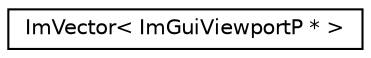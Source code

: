 digraph "Graphical Class Hierarchy"
{
 // LATEX_PDF_SIZE
  edge [fontname="Helvetica",fontsize="10",labelfontname="Helvetica",labelfontsize="10"];
  node [fontname="Helvetica",fontsize="10",shape=record];
  rankdir="LR";
  Node0 [label="ImVector\< ImGuiViewportP * \>",height=0.2,width=0.4,color="black", fillcolor="white", style="filled",URL="$struct_im_vector.html",tooltip=" "];
}

